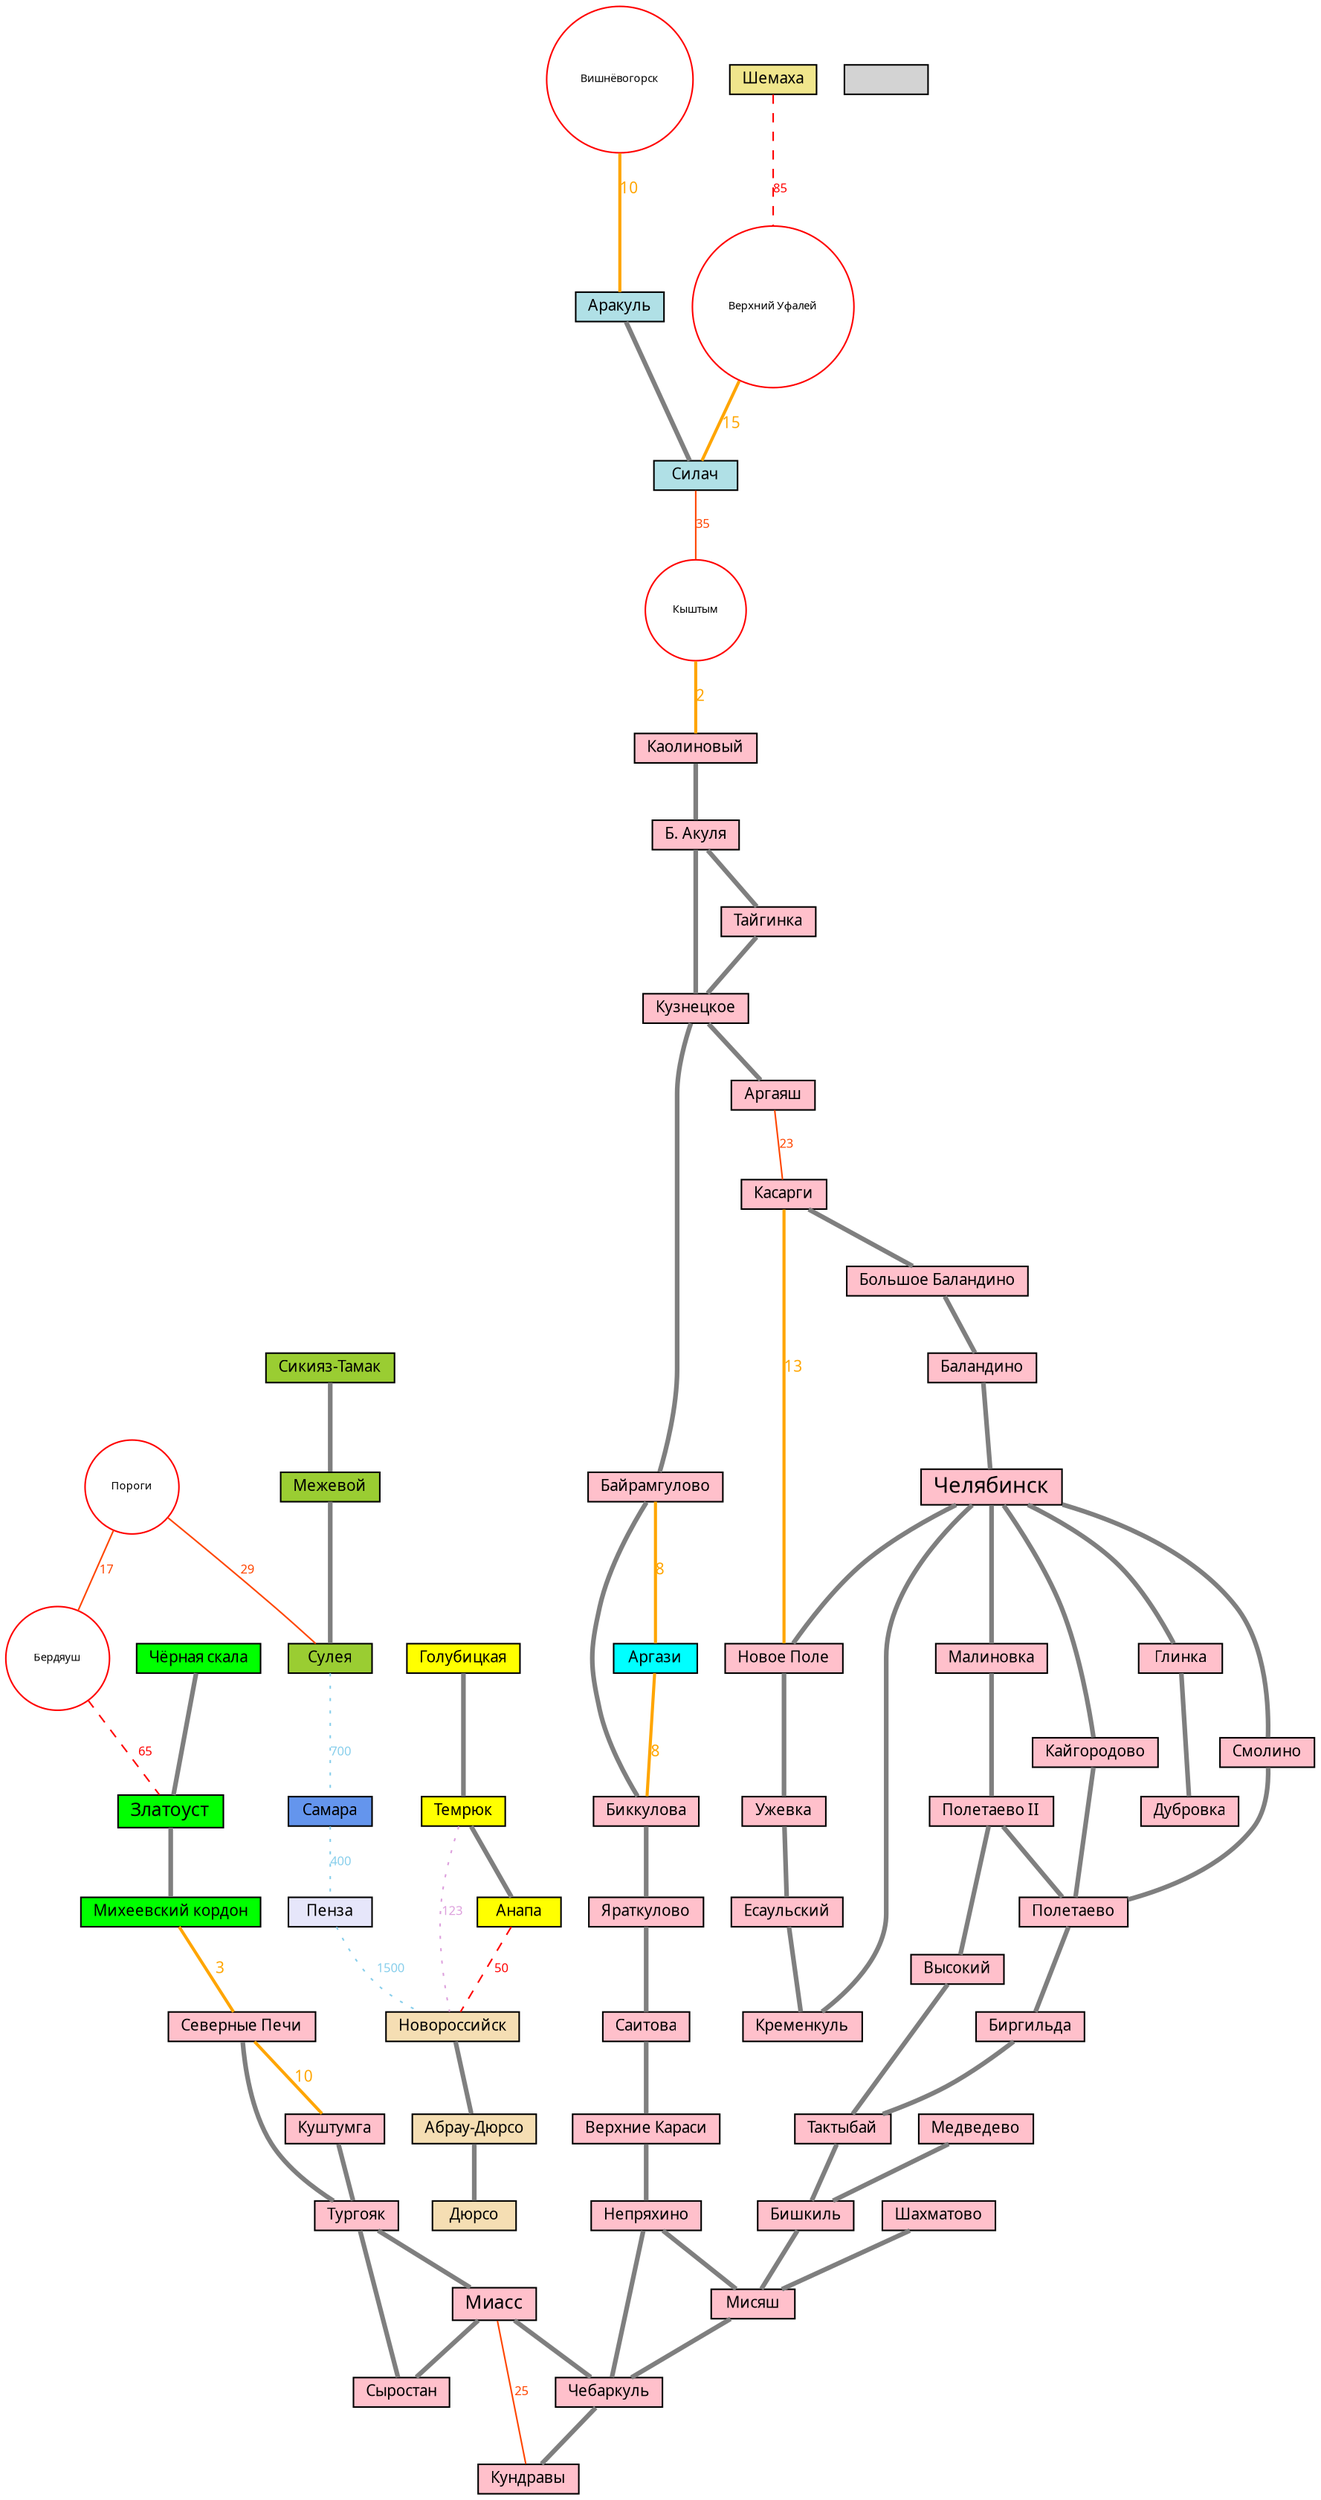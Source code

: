 graph G {
    node [ shape=box, fontsize=10, fontname="Droid Sans", style=filled, height=0.2 ]
    edge [ color=gray50, penwidth=3, fontname="Droid Sans" ]
    graph [ overlap=false ]

    subgraph main {
        node [ fillcolor=pink ]

        Челябинск [ fontsize=14 ]
        Миасс [ fontsize=12 ]
        Челябинск -- Смолино -- Полетаево -- Биргильда -- Тактыбай -- Бишкиль -- Мисяш -- Чебаркуль
        Миасс -- Чебаркуль
        Непряхино -- Мисяш
        Шахматово -- Мисяш
//        Бишкиль -- Медведево 
        Медведево -- Бишкиль
        Челябинск -- Малиновка -- "Полетаево II" -- Высокий -- Тактыбай
        "Полетаево II" -- Полетаево
        Каолиновый -- "Б. Акуля" -- Кузнецкое -- Байрамгулово -- Биккулова -- Яраткулово -- Саитова -- "Верхние Караси" -- Непряхино -- Чебаркуль -- Кундравы
        "Б. Акуля" -- Тайгинка -- Кузнецкое -- Аргаяш
        Челябинск -- Кайгородово -- Полетаево
        Есаульский -- Кременкуль -- Челябинск
        Касарги -- "Большое Баландино" -- Баландино -- Челябинск
        "Северные Печи" -- Тургояк -- Миасс -- Сыростан
        Куштумга -- Тургояк -- Сыростан
        Челябинск -- "Новое Поле" -- Ужевка -- Есаульский
        Челябинск -- Глинка -- Дубровка
    }

    subgraph north {
        node [ fillcolor=powderblue ]

        Аракуль -- Силач
    }

    subgraph argazi {
        node [ fillcolor=cyan ]

        Аргази
    }

    subgraph penza {
        node [ fillcolor=lavender ]

        Пенза
    }

    subgraph samara {
        node [ fillcolor=cornflowerblue ]

        Самара
    }

    subgraph shemakha {
        node [ fillcolor=khaki ]

        Шемаха
    }

    subgraph mount {
        node [ fillcolor=green ]
        Златоуст [ fontsize=12 ]

        "Чёрная скала" -- Златоуст -- "Михеевский кордон"
    }

    subgraph ai {
        node [ fillcolor=yellowgreen ]

        "Сикияз-Тамак" -- Межевой -- Сулея
    }

    subgraph south1 {
        node [ fillcolor=yellow ]

        Голубицкая -- Темрюк -- Анапа
    }

    subgraph south2 {
        node [ fillcolor=wheat ]

        Новороссийск -- "Абрау-Дюрсо" -- Дюрсо
    }

    subgraph failed_cities {
        node [ shape="circle",fillcolor="white",color="red",fontsize=7, height=0.1 ]
        Кыштым Пороги Бердяуш Вишнёвогорск "Верхний Уфалей"
    }

    subgraph failed {

        // Ближние — можно пройти за час
        edge [ color=orange, fontcolor=orange, fontsize=10, penwidth=2 ]
        Кыштым -- Каолиновый [ label=2 ]
        "Михеевский кордон" -- "Северные Печи" [ label=3 ]
        Байрамгулово -- Аргази -- Биккулова [ label=8 ]
        Вишнёвогорск -- Аракуль  [ label=10 ]
        "Северные Печи" -- Куштумга [ label=10 ]
        Касарги -- "Новое Поле" [ label=13 ]
        "Верхний Уфалей" -- Силач [ label=15 ]

        // Ближние
        edge [ color=orangered, fontcolor=orangered, fontsize=8, penwidth=1 ]
        Пороги -- Бердяуш [ label=17 ]
        Миасс -- Кундравы  [ label=25 ]
        Аргаяш -- Касарги  [ label=23 ]
        Пороги -- Сулея  [ label=29 ]
        Силач -- Кыштым  [ label=35 ]

        // Средние — можно пройти за день
        edge [ color=red, fontcolor=red, style="dashed" ]
        Анапа -- Новороссийск [ label=50 ]
        Шемаха -- "Верхний Уфалей" [ label=85 ]
        Бердяуш -- Златоуст [ label=65 ]

        // Дальние
        edge [ color=plum, fontcolor=plum, style="dotted" ]
        Темрюк -- Новороссийск [ label=123 ]
        
        // Совсем дальние — нереально проехать
        edge [ color=skyblue, fontcolor=skyblue ]
        Самара -- Пенза [ label=400 ]
        Сулея -- Самара [ label=700 ]
        Пенза -- Новороссийск [ label=1500 ]

    }
}

// https://gist.github.com/shoorick/6155062
